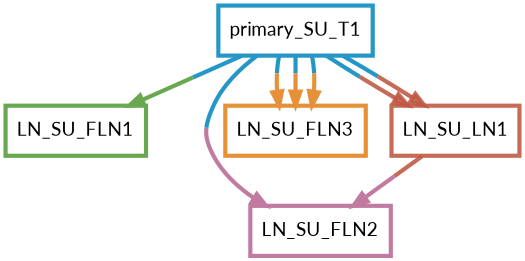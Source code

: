 digraph  {
dpi=600;size=3.5;
LN_SU_FLN1 [color="#6aa84fff", fillcolor=white, fontname=Lato, penwidth="3.0", shape=box];
LN_SU_FLN2 [color="#c27ba0ff", fillcolor=white, fontname=Lato, penwidth="3.0", shape=box];
LN_SU_FLN3 [color="#e69138ff", fillcolor=white, fontname=Lato, penwidth="3.0", shape=box];
LN_SU_LN1 [color="#be5742e1", fillcolor=white, fontname=Lato, penwidth="3.0", shape=box];
primary_SU_T1 [color="#2496c8ff", fillcolor=white, fontname=Lato, penwidth="3.0", shape=box];
LN_SU_LN1 -> LN_SU_FLN2  [color="#be5742e1;0.5:#c27ba0ff", key=0, penwidth=3];
primary_SU_T1 -> LN_SU_FLN1  [color="#2496c8ff;0.5:#6aa84fff", key=0, penwidth=3];
primary_SU_T1 -> LN_SU_FLN2  [color="#2496c8ff;0.5:#c27ba0ff", key=0, penwidth=3];
primary_SU_T1 -> LN_SU_FLN3  [color="#2496c8ff;0.5:#e69138ff", key=0, penwidth=3];
primary_SU_T1 -> LN_SU_FLN3  [color="#2496c8ff;0.5:#e69138ff", key=1, penwidth=3];
primary_SU_T1 -> LN_SU_FLN3  [color="#2496c8ff;0.5:#e69138ff", key=2, penwidth=3];
primary_SU_T1 -> LN_SU_LN1  [color="#2496c8ff;0.5:#be5742e1", key=0, penwidth=3];
primary_SU_T1 -> LN_SU_LN1  [color="#2496c8ff;0.5:#be5742e1", key=1, penwidth=3];
}
